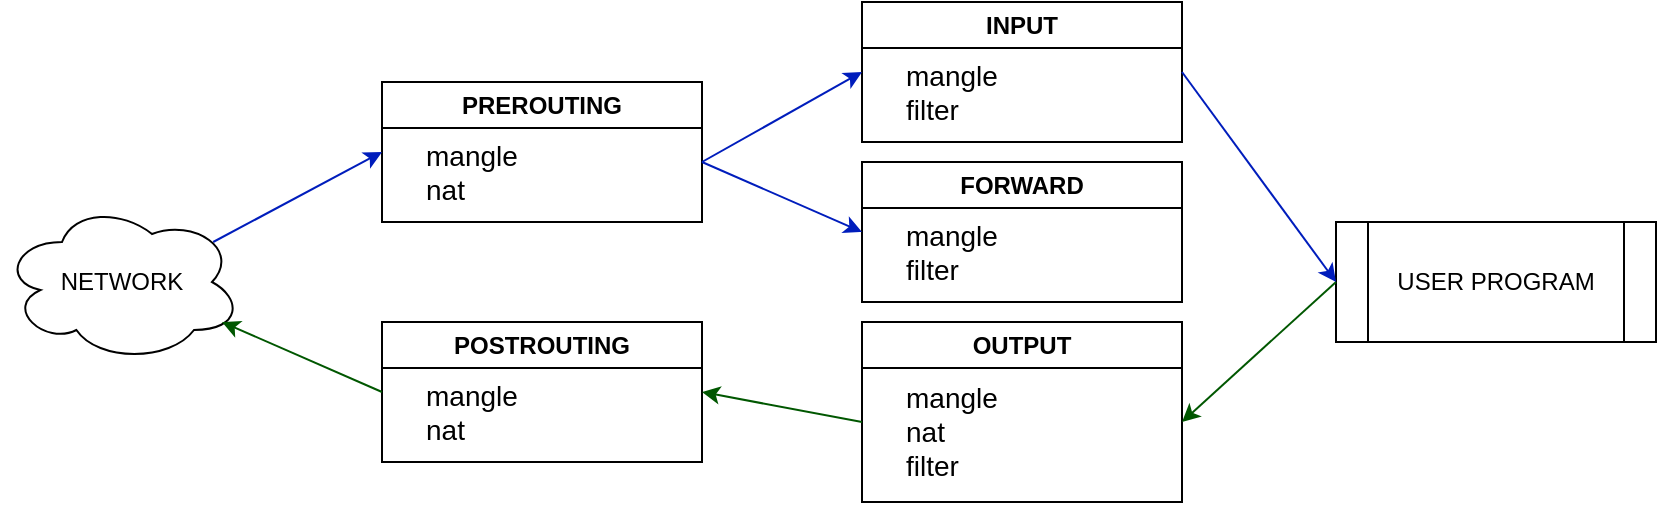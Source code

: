 <mxfile version="21.0.6" type="github">
  <diagram name="Page-1" id="0C2xJK-rHd28Tj_PBhM1">
    <mxGraphModel dx="1050" dy="566" grid="1" gridSize="10" guides="1" tooltips="1" connect="1" arrows="1" fold="1" page="1" pageScale="1" pageWidth="850" pageHeight="1100" math="0" shadow="0">
      <root>
        <mxCell id="0" />
        <mxCell id="1" parent="0" />
        <mxCell id="GdUTz-K1TRMejRtJ_oIY-17" value="PREROUTING" style="swimlane;whiteSpace=wrap;html=1;" vertex="1" parent="1">
          <mxGeometry x="200" y="200" width="160" height="70" as="geometry" />
        </mxCell>
        <mxCell id="GdUTz-K1TRMejRtJ_oIY-19" value="&lt;div style=&quot;font-size: 14px;&quot;&gt;mangle&lt;/div&gt;&lt;div style=&quot;font-size: 14px;&quot;&gt;nat&lt;br style=&quot;font-size: 14px;&quot;&gt;&lt;/div&gt;" style="text;html=1;strokeColor=none;fillColor=none;align=left;verticalAlign=middle;whiteSpace=wrap;rounded=0;spacing=2;fontSize=14;textDirection=ltr;" vertex="1" parent="GdUTz-K1TRMejRtJ_oIY-17">
          <mxGeometry x="20" y="30" width="60" height="30" as="geometry" />
        </mxCell>
        <mxCell id="GdUTz-K1TRMejRtJ_oIY-21" value="INPUT" style="swimlane;whiteSpace=wrap;html=1;" vertex="1" parent="1">
          <mxGeometry x="440" y="160" width="160" height="70" as="geometry" />
        </mxCell>
        <mxCell id="GdUTz-K1TRMejRtJ_oIY-22" value="&lt;div style=&quot;font-size: 14px;&quot;&gt;mangle&lt;/div&gt;&lt;div style=&quot;font-size: 14px;&quot;&gt;filter&lt;br style=&quot;font-size: 14px;&quot;&gt;&lt;/div&gt;" style="text;html=1;strokeColor=none;fillColor=none;align=left;verticalAlign=middle;whiteSpace=wrap;rounded=0;spacing=2;fontSize=14;textDirection=ltr;" vertex="1" parent="GdUTz-K1TRMejRtJ_oIY-21">
          <mxGeometry x="20" y="30" width="60" height="30" as="geometry" />
        </mxCell>
        <mxCell id="GdUTz-K1TRMejRtJ_oIY-23" value="FORWARD" style="swimlane;whiteSpace=wrap;html=1;" vertex="1" parent="1">
          <mxGeometry x="440" y="240" width="160" height="70" as="geometry" />
        </mxCell>
        <mxCell id="GdUTz-K1TRMejRtJ_oIY-24" value="&lt;div style=&quot;font-size: 14px;&quot;&gt;mangle&lt;/div&gt;&lt;div style=&quot;font-size: 14px;&quot;&gt;filter&lt;br style=&quot;font-size: 14px;&quot;&gt;&lt;/div&gt;" style="text;html=1;strokeColor=none;fillColor=none;align=left;verticalAlign=middle;whiteSpace=wrap;rounded=0;spacing=2;fontSize=14;textDirection=ltr;" vertex="1" parent="GdUTz-K1TRMejRtJ_oIY-23">
          <mxGeometry x="20" y="30" width="60" height="30" as="geometry" />
        </mxCell>
        <mxCell id="GdUTz-K1TRMejRtJ_oIY-26" value="OUTPUT" style="swimlane;whiteSpace=wrap;html=1;" vertex="1" parent="1">
          <mxGeometry x="440" y="320" width="160" height="90" as="geometry" />
        </mxCell>
        <mxCell id="GdUTz-K1TRMejRtJ_oIY-27" value="&lt;div style=&quot;font-size: 14px;&quot;&gt;mangle&lt;/div&gt;&lt;div style=&quot;font-size: 14px;&quot;&gt;nat&lt;br&gt;&lt;/div&gt;&lt;div style=&quot;font-size: 14px;&quot;&gt;filter&lt;br style=&quot;font-size: 14px;&quot;&gt;&lt;/div&gt;" style="text;html=1;strokeColor=none;fillColor=none;align=left;verticalAlign=middle;whiteSpace=wrap;rounded=0;spacing=2;fontSize=14;textDirection=ltr;" vertex="1" parent="GdUTz-K1TRMejRtJ_oIY-26">
          <mxGeometry x="20" y="40" width="60" height="30" as="geometry" />
        </mxCell>
        <mxCell id="GdUTz-K1TRMejRtJ_oIY-28" value="POSTROUTING" style="swimlane;whiteSpace=wrap;html=1;" vertex="1" parent="1">
          <mxGeometry x="200" y="320" width="160" height="70" as="geometry" />
        </mxCell>
        <mxCell id="GdUTz-K1TRMejRtJ_oIY-29" value="&lt;div style=&quot;font-size: 14px;&quot;&gt;mangle&lt;/div&gt;&lt;div style=&quot;font-size: 14px;&quot;&gt;nat&lt;br style=&quot;font-size: 14px;&quot;&gt;&lt;/div&gt;" style="text;html=1;strokeColor=none;fillColor=none;align=left;verticalAlign=middle;whiteSpace=wrap;rounded=0;spacing=2;fontSize=14;textDirection=ltr;" vertex="1" parent="GdUTz-K1TRMejRtJ_oIY-28">
          <mxGeometry x="20" y="30" width="60" height="30" as="geometry" />
        </mxCell>
        <mxCell id="GdUTz-K1TRMejRtJ_oIY-30" value="" style="endArrow=classic;html=1;rounded=0;entryX=0;entryY=0.5;entryDx=0;entryDy=0;exitX=0.88;exitY=0.25;exitDx=0;exitDy=0;exitPerimeter=0;fillColor=#0050ef;strokeColor=#001DBC;" edge="1" parent="1" source="GdUTz-K1TRMejRtJ_oIY-32" target="GdUTz-K1TRMejRtJ_oIY-17">
          <mxGeometry width="50" height="50" relative="1" as="geometry">
            <mxPoint x="120" y="280" as="sourcePoint" />
            <mxPoint x="200" y="230" as="targetPoint" />
          </mxGeometry>
        </mxCell>
        <mxCell id="GdUTz-K1TRMejRtJ_oIY-32" value="NETWORK" style="ellipse;shape=cloud;whiteSpace=wrap;html=1;" vertex="1" parent="1">
          <mxGeometry x="10" y="260" width="120" height="80" as="geometry" />
        </mxCell>
        <mxCell id="GdUTz-K1TRMejRtJ_oIY-31" value="" style="endArrow=classic;html=1;rounded=0;exitX=0;exitY=0.5;exitDx=0;exitDy=0;fillColor=#008a00;strokeColor=#005700;" edge="1" parent="1" source="GdUTz-K1TRMejRtJ_oIY-28">
          <mxGeometry width="50" height="50" relative="1" as="geometry">
            <mxPoint x="130" y="350" as="sourcePoint" />
            <mxPoint x="120" y="320" as="targetPoint" />
          </mxGeometry>
        </mxCell>
        <mxCell id="GdUTz-K1TRMejRtJ_oIY-33" value="USER PROGRAM" style="shape=process;whiteSpace=wrap;html=1;backgroundOutline=1;" vertex="1" parent="1">
          <mxGeometry x="677" y="270" width="160" height="60" as="geometry" />
        </mxCell>
        <mxCell id="GdUTz-K1TRMejRtJ_oIY-34" value="" style="endArrow=classic;html=1;rounded=0;entryX=0;entryY=0.5;entryDx=0;entryDy=0;fillColor=#0050ef;strokeColor=#001DBC;" edge="1" parent="1" target="GdUTz-K1TRMejRtJ_oIY-21">
          <mxGeometry width="50" height="50" relative="1" as="geometry">
            <mxPoint x="360" y="240" as="sourcePoint" />
            <mxPoint x="410" y="190" as="targetPoint" />
          </mxGeometry>
        </mxCell>
        <mxCell id="GdUTz-K1TRMejRtJ_oIY-35" value="" style="endArrow=classic;html=1;rounded=0;entryX=0;entryY=0.5;entryDx=0;entryDy=0;fillColor=#0050ef;strokeColor=#001DBC;" edge="1" parent="1" target="GdUTz-K1TRMejRtJ_oIY-23">
          <mxGeometry width="50" height="50" relative="1" as="geometry">
            <mxPoint x="360" y="240" as="sourcePoint" />
            <mxPoint x="450" y="205" as="targetPoint" />
          </mxGeometry>
        </mxCell>
        <mxCell id="GdUTz-K1TRMejRtJ_oIY-36" value="" style="endArrow=classic;html=1;rounded=0;entryX=1;entryY=0.5;entryDx=0;entryDy=0;fillColor=#008a00;strokeColor=#005700;" edge="1" parent="1" target="GdUTz-K1TRMejRtJ_oIY-28">
          <mxGeometry width="50" height="50" relative="1" as="geometry">
            <mxPoint x="440" y="370" as="sourcePoint" />
            <mxPoint x="360" y="370" as="targetPoint" />
          </mxGeometry>
        </mxCell>
        <mxCell id="GdUTz-K1TRMejRtJ_oIY-37" value="" style="endArrow=classic;html=1;rounded=0;exitX=0;exitY=0.5;exitDx=0;exitDy=0;fillColor=#008a00;strokeColor=#005700;" edge="1" parent="1" source="GdUTz-K1TRMejRtJ_oIY-33">
          <mxGeometry width="50" height="50" relative="1" as="geometry">
            <mxPoint x="400" y="270" as="sourcePoint" />
            <mxPoint x="600" y="370" as="targetPoint" />
          </mxGeometry>
        </mxCell>
        <mxCell id="GdUTz-K1TRMejRtJ_oIY-38" value="" style="endArrow=classic;html=1;rounded=0;entryX=0;entryY=0.5;entryDx=0;entryDy=0;exitX=1;exitY=0.5;exitDx=0;exitDy=0;fillColor=#0050ef;strokeColor=#001DBC;" edge="1" parent="1" source="GdUTz-K1TRMejRtJ_oIY-21" target="GdUTz-K1TRMejRtJ_oIY-33">
          <mxGeometry width="50" height="50" relative="1" as="geometry">
            <mxPoint x="600" y="200" as="sourcePoint" />
            <mxPoint x="670" y="240" as="targetPoint" />
          </mxGeometry>
        </mxCell>
      </root>
    </mxGraphModel>
  </diagram>
</mxfile>

